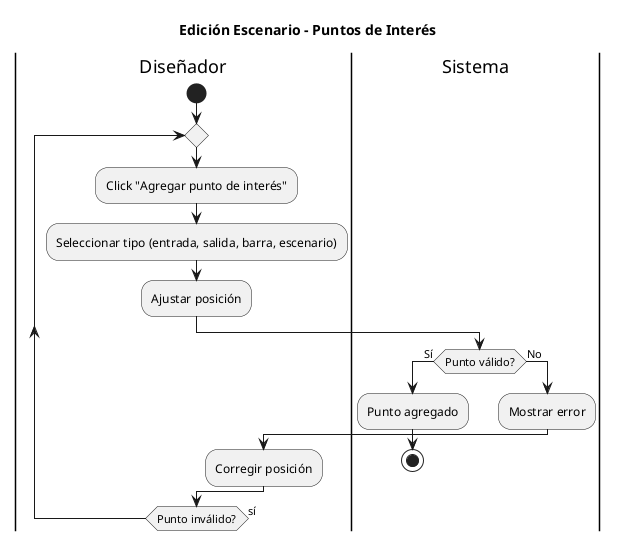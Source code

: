 @startuml
title Edición Escenario - Puntos de Interés
|Diseñador|
start
repeat
  :Click "Agregar punto de interés";
  :Seleccionar tipo (entrada, salida, barra, escenario);
  :Ajustar posición;

  |Sistema|
  if (Punto válido?) then (Sí)
    :Punto agregado;
    stop
  else (No)
    :Mostrar error;
    |Diseñador|
    :Corregir posición;
  endif
repeat while (Punto inválido?) is (sí)
@enduml
